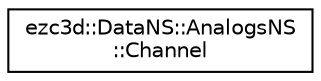 digraph "Graphical Class Hierarchy"
{
  edge [fontname="Helvetica",fontsize="10",labelfontname="Helvetica",labelfontsize="10"];
  node [fontname="Helvetica",fontsize="10",shape=record];
  rankdir="LR";
  Node0 [label="ezc3d::DataNS::AnalogsNS\l::Channel",height=0.2,width=0.4,color="black", fillcolor="white", style="filled",URL="$classezc3d_1_1DataNS_1_1AnalogsNS_1_1Channel.html",tooltip="Channel of an analogous data. "];
}
